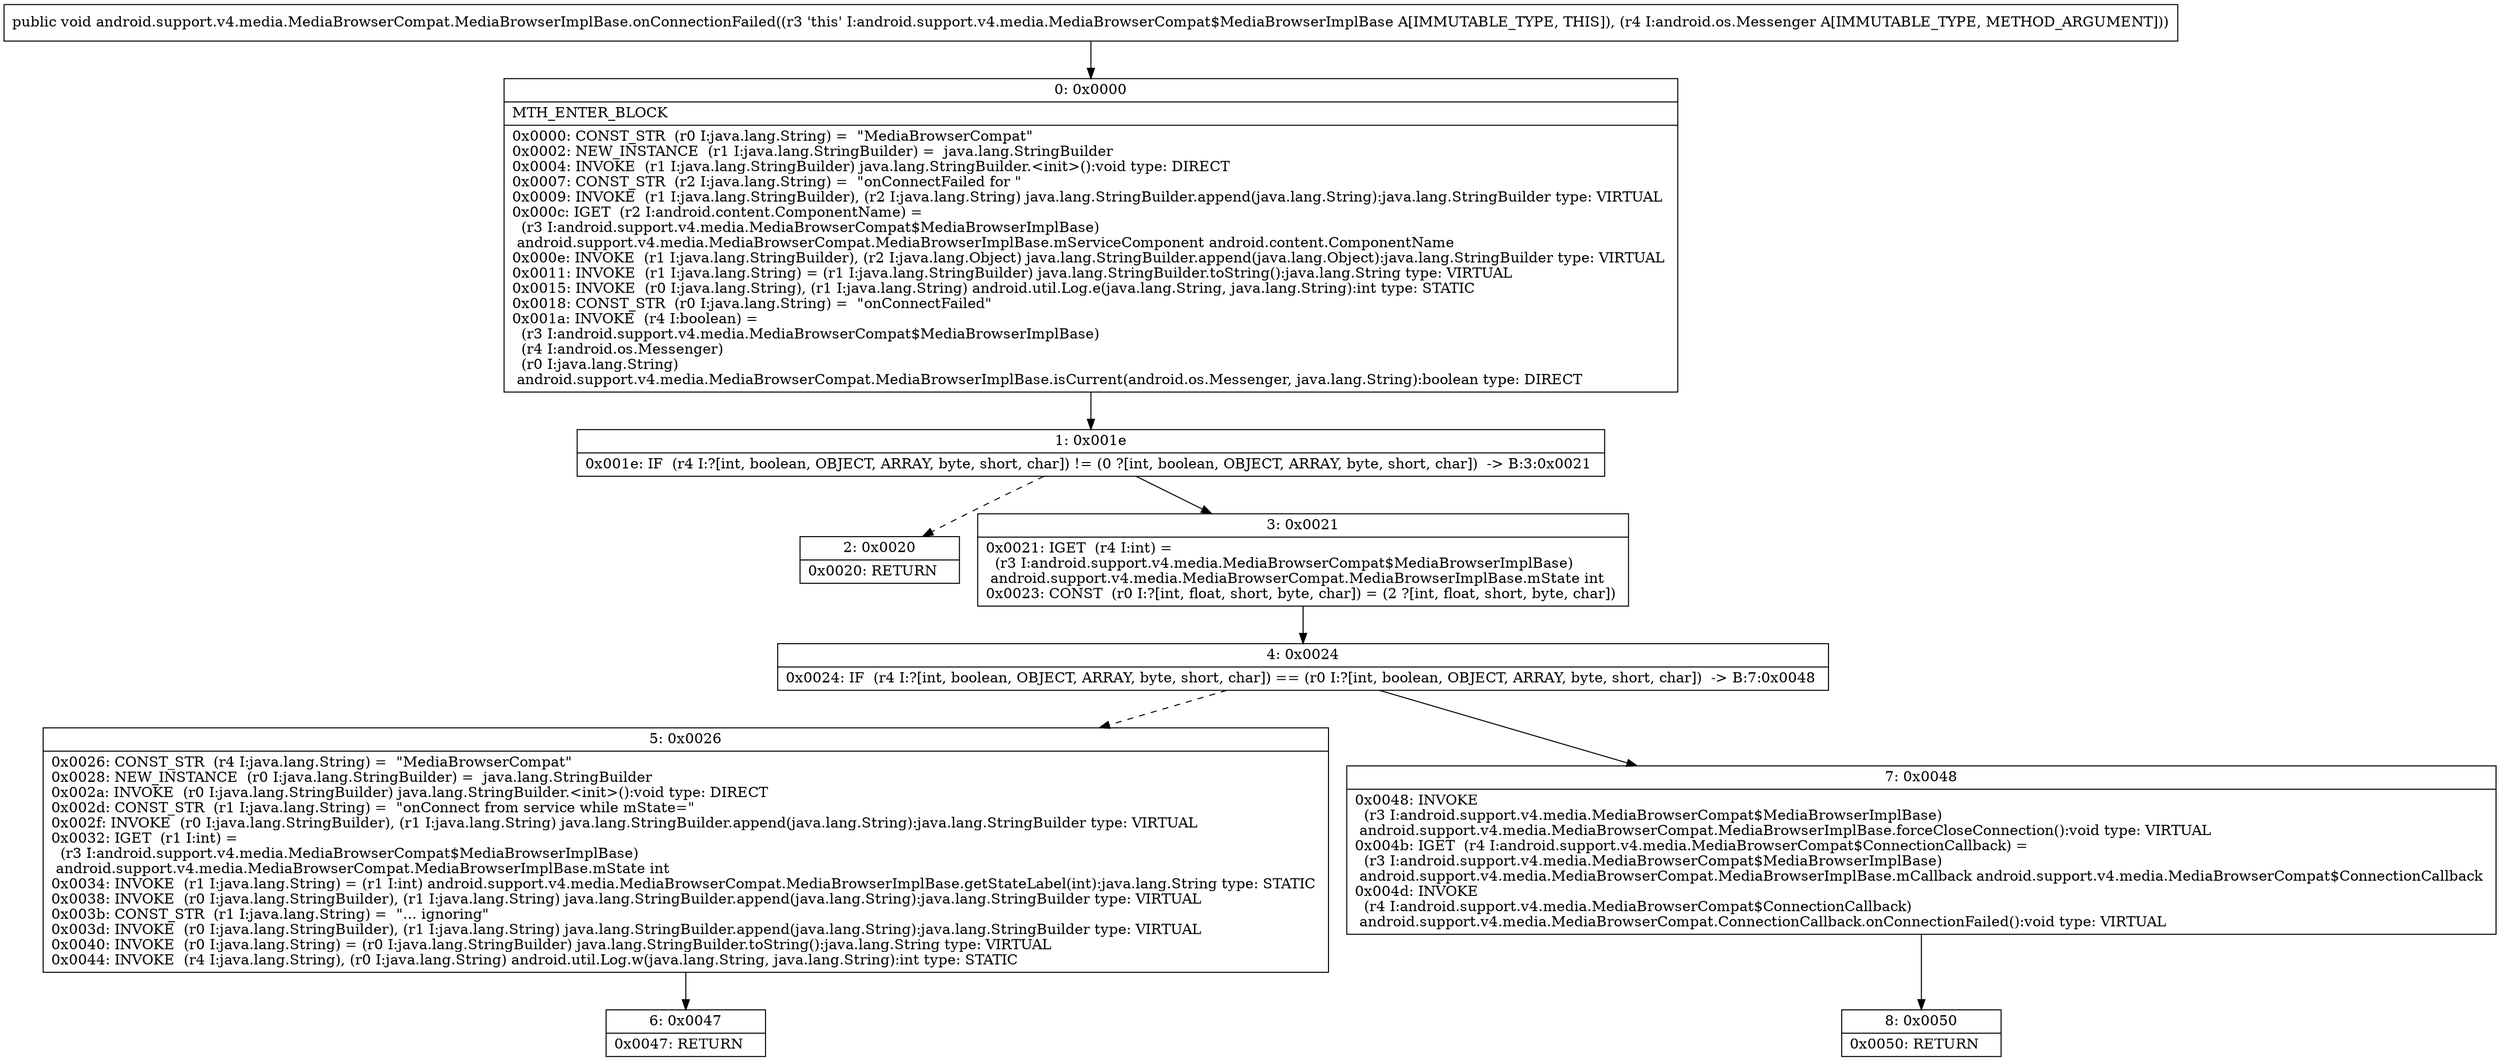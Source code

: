 digraph "CFG forandroid.support.v4.media.MediaBrowserCompat.MediaBrowserImplBase.onConnectionFailed(Landroid\/os\/Messenger;)V" {
Node_0 [shape=record,label="{0\:\ 0x0000|MTH_ENTER_BLOCK\l|0x0000: CONST_STR  (r0 I:java.lang.String) =  \"MediaBrowserCompat\" \l0x0002: NEW_INSTANCE  (r1 I:java.lang.StringBuilder) =  java.lang.StringBuilder \l0x0004: INVOKE  (r1 I:java.lang.StringBuilder) java.lang.StringBuilder.\<init\>():void type: DIRECT \l0x0007: CONST_STR  (r2 I:java.lang.String) =  \"onConnectFailed for \" \l0x0009: INVOKE  (r1 I:java.lang.StringBuilder), (r2 I:java.lang.String) java.lang.StringBuilder.append(java.lang.String):java.lang.StringBuilder type: VIRTUAL \l0x000c: IGET  (r2 I:android.content.ComponentName) = \l  (r3 I:android.support.v4.media.MediaBrowserCompat$MediaBrowserImplBase)\l android.support.v4.media.MediaBrowserCompat.MediaBrowserImplBase.mServiceComponent android.content.ComponentName \l0x000e: INVOKE  (r1 I:java.lang.StringBuilder), (r2 I:java.lang.Object) java.lang.StringBuilder.append(java.lang.Object):java.lang.StringBuilder type: VIRTUAL \l0x0011: INVOKE  (r1 I:java.lang.String) = (r1 I:java.lang.StringBuilder) java.lang.StringBuilder.toString():java.lang.String type: VIRTUAL \l0x0015: INVOKE  (r0 I:java.lang.String), (r1 I:java.lang.String) android.util.Log.e(java.lang.String, java.lang.String):int type: STATIC \l0x0018: CONST_STR  (r0 I:java.lang.String) =  \"onConnectFailed\" \l0x001a: INVOKE  (r4 I:boolean) = \l  (r3 I:android.support.v4.media.MediaBrowserCompat$MediaBrowserImplBase)\l  (r4 I:android.os.Messenger)\l  (r0 I:java.lang.String)\l android.support.v4.media.MediaBrowserCompat.MediaBrowserImplBase.isCurrent(android.os.Messenger, java.lang.String):boolean type: DIRECT \l}"];
Node_1 [shape=record,label="{1\:\ 0x001e|0x001e: IF  (r4 I:?[int, boolean, OBJECT, ARRAY, byte, short, char]) != (0 ?[int, boolean, OBJECT, ARRAY, byte, short, char])  \-\> B:3:0x0021 \l}"];
Node_2 [shape=record,label="{2\:\ 0x0020|0x0020: RETURN   \l}"];
Node_3 [shape=record,label="{3\:\ 0x0021|0x0021: IGET  (r4 I:int) = \l  (r3 I:android.support.v4.media.MediaBrowserCompat$MediaBrowserImplBase)\l android.support.v4.media.MediaBrowserCompat.MediaBrowserImplBase.mState int \l0x0023: CONST  (r0 I:?[int, float, short, byte, char]) = (2 ?[int, float, short, byte, char]) \l}"];
Node_4 [shape=record,label="{4\:\ 0x0024|0x0024: IF  (r4 I:?[int, boolean, OBJECT, ARRAY, byte, short, char]) == (r0 I:?[int, boolean, OBJECT, ARRAY, byte, short, char])  \-\> B:7:0x0048 \l}"];
Node_5 [shape=record,label="{5\:\ 0x0026|0x0026: CONST_STR  (r4 I:java.lang.String) =  \"MediaBrowserCompat\" \l0x0028: NEW_INSTANCE  (r0 I:java.lang.StringBuilder) =  java.lang.StringBuilder \l0x002a: INVOKE  (r0 I:java.lang.StringBuilder) java.lang.StringBuilder.\<init\>():void type: DIRECT \l0x002d: CONST_STR  (r1 I:java.lang.String) =  \"onConnect from service while mState=\" \l0x002f: INVOKE  (r0 I:java.lang.StringBuilder), (r1 I:java.lang.String) java.lang.StringBuilder.append(java.lang.String):java.lang.StringBuilder type: VIRTUAL \l0x0032: IGET  (r1 I:int) = \l  (r3 I:android.support.v4.media.MediaBrowserCompat$MediaBrowserImplBase)\l android.support.v4.media.MediaBrowserCompat.MediaBrowserImplBase.mState int \l0x0034: INVOKE  (r1 I:java.lang.String) = (r1 I:int) android.support.v4.media.MediaBrowserCompat.MediaBrowserImplBase.getStateLabel(int):java.lang.String type: STATIC \l0x0038: INVOKE  (r0 I:java.lang.StringBuilder), (r1 I:java.lang.String) java.lang.StringBuilder.append(java.lang.String):java.lang.StringBuilder type: VIRTUAL \l0x003b: CONST_STR  (r1 I:java.lang.String) =  \"... ignoring\" \l0x003d: INVOKE  (r0 I:java.lang.StringBuilder), (r1 I:java.lang.String) java.lang.StringBuilder.append(java.lang.String):java.lang.StringBuilder type: VIRTUAL \l0x0040: INVOKE  (r0 I:java.lang.String) = (r0 I:java.lang.StringBuilder) java.lang.StringBuilder.toString():java.lang.String type: VIRTUAL \l0x0044: INVOKE  (r4 I:java.lang.String), (r0 I:java.lang.String) android.util.Log.w(java.lang.String, java.lang.String):int type: STATIC \l}"];
Node_6 [shape=record,label="{6\:\ 0x0047|0x0047: RETURN   \l}"];
Node_7 [shape=record,label="{7\:\ 0x0048|0x0048: INVOKE  \l  (r3 I:android.support.v4.media.MediaBrowserCompat$MediaBrowserImplBase)\l android.support.v4.media.MediaBrowserCompat.MediaBrowserImplBase.forceCloseConnection():void type: VIRTUAL \l0x004b: IGET  (r4 I:android.support.v4.media.MediaBrowserCompat$ConnectionCallback) = \l  (r3 I:android.support.v4.media.MediaBrowserCompat$MediaBrowserImplBase)\l android.support.v4.media.MediaBrowserCompat.MediaBrowserImplBase.mCallback android.support.v4.media.MediaBrowserCompat$ConnectionCallback \l0x004d: INVOKE  \l  (r4 I:android.support.v4.media.MediaBrowserCompat$ConnectionCallback)\l android.support.v4.media.MediaBrowserCompat.ConnectionCallback.onConnectionFailed():void type: VIRTUAL \l}"];
Node_8 [shape=record,label="{8\:\ 0x0050|0x0050: RETURN   \l}"];
MethodNode[shape=record,label="{public void android.support.v4.media.MediaBrowserCompat.MediaBrowserImplBase.onConnectionFailed((r3 'this' I:android.support.v4.media.MediaBrowserCompat$MediaBrowserImplBase A[IMMUTABLE_TYPE, THIS]), (r4 I:android.os.Messenger A[IMMUTABLE_TYPE, METHOD_ARGUMENT])) }"];
MethodNode -> Node_0;
Node_0 -> Node_1;
Node_1 -> Node_2[style=dashed];
Node_1 -> Node_3;
Node_3 -> Node_4;
Node_4 -> Node_5[style=dashed];
Node_4 -> Node_7;
Node_5 -> Node_6;
Node_7 -> Node_8;
}

